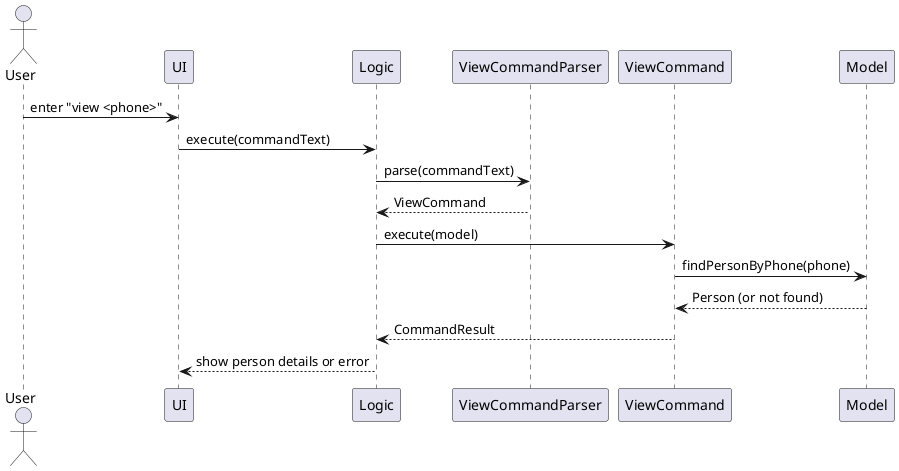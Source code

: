 @startuml
' Sequence diagram for the ViewCommand process
actor User
participant UI
participant Logic
participant ViewCommandParser
participant ViewCommand
participant Model

User -> UI: enter "view <phone>"
UI -> Logic: execute(commandText)
Logic -> ViewCommandParser: parse(commandText)
ViewCommandParser --> Logic: ViewCommand
Logic -> ViewCommand: execute(model)
ViewCommand -> Model: findPersonByPhone(phone)
Model --> ViewCommand: Person (or not found)
ViewCommand --> Logic: CommandResult
Logic --> UI: show person details or error
@enduml
